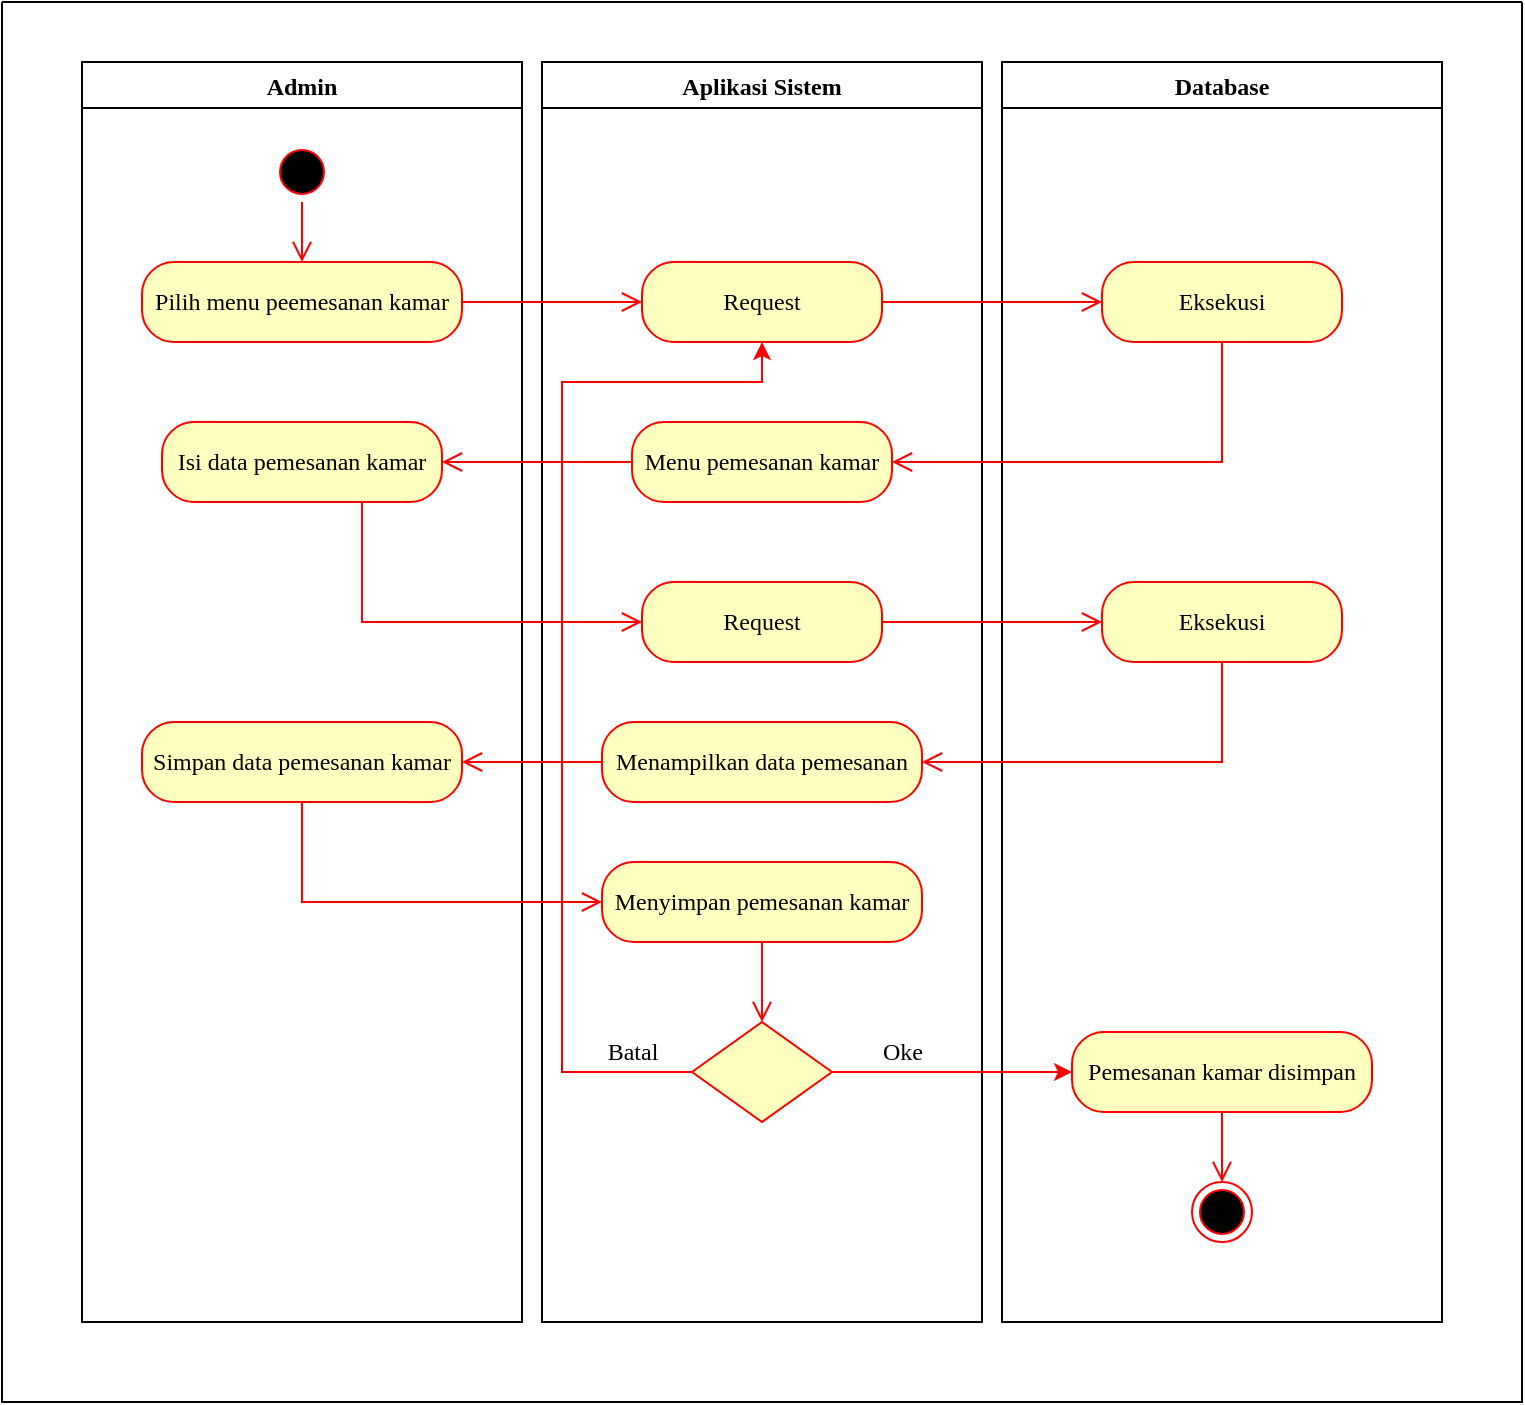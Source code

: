 <mxfile version="21.5.0" type="device">
  <diagram name="Page-1" id="3faimR2YRpeYK3S1GJ6f">
    <mxGraphModel dx="1257" dy="610" grid="1" gridSize="10" guides="1" tooltips="1" connect="1" arrows="1" fold="1" page="1" pageScale="1" pageWidth="850" pageHeight="1100" math="0" shadow="0">
      <root>
        <mxCell id="0" />
        <mxCell id="1" parent="0" />
        <mxCell id="G-l7ATk8P0mUL0zN3ICd-1" value="" style="swimlane;startSize=0;" vertex="1" parent="1">
          <mxGeometry x="40" y="100" width="760" height="700" as="geometry" />
        </mxCell>
        <mxCell id="G-l7ATk8P0mUL0zN3ICd-35" value="Admin" style="swimlane;fontFamily=Times New Roman;" vertex="1" parent="G-l7ATk8P0mUL0zN3ICd-1">
          <mxGeometry x="40" y="30" width="220" height="630" as="geometry" />
        </mxCell>
        <mxCell id="G-l7ATk8P0mUL0zN3ICd-36" value="" style="ellipse;html=1;shape=startState;fillColor=#000000;strokeColor=#ff0000;fontFamily=Times New Roman;" vertex="1" parent="G-l7ATk8P0mUL0zN3ICd-35">
          <mxGeometry x="95" y="40" width="30" height="30" as="geometry" />
        </mxCell>
        <mxCell id="G-l7ATk8P0mUL0zN3ICd-37" value="" style="edgeStyle=orthogonalEdgeStyle;html=1;verticalAlign=bottom;endArrow=open;endSize=8;strokeColor=#ff0000;rounded=0;entryX=0.5;entryY=0;entryDx=0;entryDy=0;fontFamily=Times New Roman;" edge="1" parent="G-l7ATk8P0mUL0zN3ICd-35" source="G-l7ATk8P0mUL0zN3ICd-36" target="G-l7ATk8P0mUL0zN3ICd-38">
          <mxGeometry relative="1" as="geometry">
            <mxPoint x="110" y="130" as="targetPoint" />
          </mxGeometry>
        </mxCell>
        <mxCell id="G-l7ATk8P0mUL0zN3ICd-38" value="Pilih menu peemesanan kamar" style="rounded=1;whiteSpace=wrap;html=1;arcSize=40;fontColor=#000000;fillColor=#ffffc0;strokeColor=#ff0000;fontFamily=Times New Roman;" vertex="1" parent="G-l7ATk8P0mUL0zN3ICd-35">
          <mxGeometry x="30" y="100" width="160" height="40" as="geometry" />
        </mxCell>
        <mxCell id="G-l7ATk8P0mUL0zN3ICd-39" value="Isi data pemesanan kamar" style="rounded=1;whiteSpace=wrap;html=1;arcSize=40;fontColor=#000000;fillColor=#ffffc0;strokeColor=#ff0000;fontFamily=Times New Roman;" vertex="1" parent="G-l7ATk8P0mUL0zN3ICd-35">
          <mxGeometry x="40" y="180" width="140" height="40" as="geometry" />
        </mxCell>
        <mxCell id="G-l7ATk8P0mUL0zN3ICd-40" value="Simpan data pemesanan kamar" style="rounded=1;whiteSpace=wrap;html=1;arcSize=40;fontColor=#000000;fillColor=#ffffc0;strokeColor=#ff0000;fontFamily=Times New Roman;" vertex="1" parent="G-l7ATk8P0mUL0zN3ICd-35">
          <mxGeometry x="30" y="330" width="160" height="40" as="geometry" />
        </mxCell>
        <mxCell id="G-l7ATk8P0mUL0zN3ICd-41" value="Aplikasi Sistem" style="swimlane;fontFamily=Times New Roman;" vertex="1" parent="G-l7ATk8P0mUL0zN3ICd-1">
          <mxGeometry x="270" y="30" width="220" height="630" as="geometry" />
        </mxCell>
        <mxCell id="G-l7ATk8P0mUL0zN3ICd-42" value="Request" style="rounded=1;whiteSpace=wrap;html=1;arcSize=40;fontColor=#000000;fillColor=#ffffc0;strokeColor=#ff0000;fontFamily=Times New Roman;" vertex="1" parent="G-l7ATk8P0mUL0zN3ICd-41">
          <mxGeometry x="50" y="100" width="120" height="40" as="geometry" />
        </mxCell>
        <mxCell id="G-l7ATk8P0mUL0zN3ICd-43" value="Menu pemesanan kamar" style="rounded=1;whiteSpace=wrap;html=1;arcSize=40;fontColor=#000000;fillColor=#ffffc0;strokeColor=#ff0000;fontFamily=Times New Roman;" vertex="1" parent="G-l7ATk8P0mUL0zN3ICd-41">
          <mxGeometry x="45" y="180" width="130" height="40" as="geometry" />
        </mxCell>
        <mxCell id="G-l7ATk8P0mUL0zN3ICd-44" value="Request" style="rounded=1;whiteSpace=wrap;html=1;arcSize=40;fontColor=#000000;fillColor=#ffffc0;strokeColor=#ff0000;fontFamily=Times New Roman;" vertex="1" parent="G-l7ATk8P0mUL0zN3ICd-41">
          <mxGeometry x="50" y="260" width="120" height="40" as="geometry" />
        </mxCell>
        <mxCell id="G-l7ATk8P0mUL0zN3ICd-45" value="Menampilkan data pemesanan" style="rounded=1;whiteSpace=wrap;html=1;arcSize=40;fontColor=#000000;fillColor=#ffffc0;strokeColor=#ff0000;fontFamily=Times New Roman;" vertex="1" parent="G-l7ATk8P0mUL0zN3ICd-41">
          <mxGeometry x="30" y="330" width="160" height="40" as="geometry" />
        </mxCell>
        <mxCell id="G-l7ATk8P0mUL0zN3ICd-46" value="Menyimpan pemesanan kamar" style="rounded=1;whiteSpace=wrap;html=1;arcSize=40;fontColor=#000000;fillColor=#ffffc0;strokeColor=#ff0000;fontFamily=Times New Roman;" vertex="1" parent="G-l7ATk8P0mUL0zN3ICd-41">
          <mxGeometry x="30" y="400" width="160" height="40" as="geometry" />
        </mxCell>
        <mxCell id="G-l7ATk8P0mUL0zN3ICd-47" value="" style="strokeWidth=1;html=1;shape=mxgraph.flowchart.decision;whiteSpace=wrap;fillColor=#ffffc0;strokeColor=#ff0000;fontFamily=Times New Roman;" vertex="1" parent="G-l7ATk8P0mUL0zN3ICd-41">
          <mxGeometry x="75" y="480" width="70" height="50" as="geometry" />
        </mxCell>
        <mxCell id="G-l7ATk8P0mUL0zN3ICd-48" style="edgeStyle=orthogonalEdgeStyle;rounded=0;orthogonalLoop=1;jettySize=auto;html=1;entryX=0.5;entryY=1;entryDx=0;entryDy=0;strokeColor=#ff0000;exitX=0;exitY=0.5;exitDx=0;exitDy=0;exitPerimeter=0;fontFamily=Times New Roman;" edge="1" parent="G-l7ATk8P0mUL0zN3ICd-41" source="G-l7ATk8P0mUL0zN3ICd-47" target="G-l7ATk8P0mUL0zN3ICd-42">
          <mxGeometry relative="1" as="geometry">
            <mxPoint x="20" y="330" as="targetPoint" />
            <mxPoint x="60" y="500" as="sourcePoint" />
            <Array as="points">
              <mxPoint x="10" y="505" />
              <mxPoint x="10" y="160" />
              <mxPoint x="110" y="160" />
            </Array>
          </mxGeometry>
        </mxCell>
        <mxCell id="G-l7ATk8P0mUL0zN3ICd-49" value="Batal" style="text;html=1;align=center;verticalAlign=middle;resizable=0;points=[];autosize=1;strokeColor=none;fillColor=none;fontFamily=Times New Roman;" vertex="1" parent="G-l7ATk8P0mUL0zN3ICd-41">
          <mxGeometry x="20" y="480" width="50" height="30" as="geometry" />
        </mxCell>
        <mxCell id="G-l7ATk8P0mUL0zN3ICd-50" value="Oke" style="text;html=1;align=center;verticalAlign=middle;resizable=0;points=[];autosize=1;strokeColor=none;fillColor=none;fontFamily=Times New Roman;" vertex="1" parent="G-l7ATk8P0mUL0zN3ICd-41">
          <mxGeometry x="160" y="480" width="40" height="30" as="geometry" />
        </mxCell>
        <mxCell id="G-l7ATk8P0mUL0zN3ICd-51" value="" style="edgeStyle=orthogonalEdgeStyle;html=1;verticalAlign=bottom;endArrow=open;endSize=8;strokeColor=#ff0000;rounded=0;fontFamily=Times New Roman;entryX=0.5;entryY=0;entryDx=0;entryDy=0;entryPerimeter=0;" edge="1" parent="G-l7ATk8P0mUL0zN3ICd-41" source="G-l7ATk8P0mUL0zN3ICd-46" target="G-l7ATk8P0mUL0zN3ICd-47">
          <mxGeometry relative="1" as="geometry">
            <mxPoint x="130" y="480" as="targetPoint" />
          </mxGeometry>
        </mxCell>
        <mxCell id="G-l7ATk8P0mUL0zN3ICd-52" value="Database" style="swimlane;fontFamily=Times New Roman;" vertex="1" parent="G-l7ATk8P0mUL0zN3ICd-1">
          <mxGeometry x="500" y="30" width="220" height="630" as="geometry" />
        </mxCell>
        <mxCell id="G-l7ATk8P0mUL0zN3ICd-53" value="Eksekusi" style="rounded=1;whiteSpace=wrap;html=1;arcSize=40;fontColor=#000000;fillColor=#ffffc0;strokeColor=#ff0000;fontFamily=Times New Roman;" vertex="1" parent="G-l7ATk8P0mUL0zN3ICd-52">
          <mxGeometry x="50" y="100" width="120" height="40" as="geometry" />
        </mxCell>
        <mxCell id="G-l7ATk8P0mUL0zN3ICd-54" value="Eksekusi" style="rounded=1;whiteSpace=wrap;html=1;arcSize=40;fontColor=#000000;fillColor=#ffffc0;strokeColor=#ff0000;fontFamily=Times New Roman;" vertex="1" parent="G-l7ATk8P0mUL0zN3ICd-52">
          <mxGeometry x="50" y="260" width="120" height="40" as="geometry" />
        </mxCell>
        <mxCell id="G-l7ATk8P0mUL0zN3ICd-55" value="Pemesanan kamar disimpan" style="rounded=1;whiteSpace=wrap;html=1;arcSize=40;fontColor=#000000;fillColor=#ffffc0;strokeColor=#ff0000;fontFamily=Times New Roman;" vertex="1" parent="G-l7ATk8P0mUL0zN3ICd-52">
          <mxGeometry x="35" y="485" width="150" height="40" as="geometry" />
        </mxCell>
        <mxCell id="G-l7ATk8P0mUL0zN3ICd-56" value="" style="edgeStyle=orthogonalEdgeStyle;html=1;verticalAlign=bottom;endArrow=open;endSize=8;strokeColor=#ff0000;rounded=0;exitX=1;exitY=0.5;exitDx=0;exitDy=0;entryX=0;entryY=0.5;entryDx=0;entryDy=0;fontFamily=Times New Roman;" edge="1" parent="G-l7ATk8P0mUL0zN3ICd-1" source="G-l7ATk8P0mUL0zN3ICd-38" target="G-l7ATk8P0mUL0zN3ICd-42">
          <mxGeometry relative="1" as="geometry">
            <mxPoint x="180" y="230" as="targetPoint" />
          </mxGeometry>
        </mxCell>
        <mxCell id="G-l7ATk8P0mUL0zN3ICd-57" value="" style="edgeStyle=orthogonalEdgeStyle;html=1;verticalAlign=bottom;endArrow=open;endSize=8;strokeColor=#ff0000;rounded=0;exitX=1;exitY=0.5;exitDx=0;exitDy=0;entryX=0;entryY=0.5;entryDx=0;entryDy=0;fontFamily=Times New Roman;" edge="1" parent="G-l7ATk8P0mUL0zN3ICd-1" source="G-l7ATk8P0mUL0zN3ICd-42" target="G-l7ATk8P0mUL0zN3ICd-53">
          <mxGeometry relative="1" as="geometry">
            <mxPoint x="390" y="230" as="targetPoint" />
          </mxGeometry>
        </mxCell>
        <mxCell id="G-l7ATk8P0mUL0zN3ICd-58" value="" style="edgeStyle=orthogonalEdgeStyle;html=1;verticalAlign=bottom;endArrow=open;endSize=8;strokeColor=#ff0000;rounded=0;entryX=1;entryY=0.5;entryDx=0;entryDy=0;exitX=0.5;exitY=1;exitDx=0;exitDy=0;fontFamily=Times New Roman;" edge="1" parent="G-l7ATk8P0mUL0zN3ICd-1" source="G-l7ATk8P0mUL0zN3ICd-53" target="G-l7ATk8P0mUL0zN3ICd-43">
          <mxGeometry relative="1" as="geometry">
            <mxPoint x="600" y="230" as="targetPoint" />
          </mxGeometry>
        </mxCell>
        <mxCell id="G-l7ATk8P0mUL0zN3ICd-59" value="" style="edgeStyle=orthogonalEdgeStyle;html=1;verticalAlign=bottom;endArrow=open;endSize=8;strokeColor=#ff0000;rounded=0;exitX=0;exitY=0.5;exitDx=0;exitDy=0;entryX=1;entryY=0.5;entryDx=0;entryDy=0;fontFamily=Times New Roman;" edge="1" parent="G-l7ATk8P0mUL0zN3ICd-1" source="G-l7ATk8P0mUL0zN3ICd-43" target="G-l7ATk8P0mUL0zN3ICd-39">
          <mxGeometry relative="1" as="geometry">
            <mxPoint x="390" y="330" as="targetPoint" />
          </mxGeometry>
        </mxCell>
        <mxCell id="G-l7ATk8P0mUL0zN3ICd-60" value="" style="edgeStyle=orthogonalEdgeStyle;html=1;verticalAlign=bottom;endArrow=open;endSize=8;strokeColor=#ff0000;rounded=0;exitX=0.5;exitY=1;exitDx=0;exitDy=0;entryX=0;entryY=0.5;entryDx=0;entryDy=0;fontFamily=Times New Roman;" edge="1" parent="G-l7ATk8P0mUL0zN3ICd-1" source="G-l7ATk8P0mUL0zN3ICd-39" target="G-l7ATk8P0mUL0zN3ICd-44">
          <mxGeometry relative="1" as="geometry">
            <mxPoint x="240" y="380" as="targetPoint" />
            <mxPoint x="240" y="300" as="sourcePoint" />
            <Array as="points">
              <mxPoint x="180" y="310" />
            </Array>
          </mxGeometry>
        </mxCell>
        <mxCell id="G-l7ATk8P0mUL0zN3ICd-61" value="" style="edgeStyle=orthogonalEdgeStyle;html=1;verticalAlign=bottom;endArrow=open;endSize=8;strokeColor=#ff0000;rounded=0;exitX=1;exitY=0.5;exitDx=0;exitDy=0;entryX=0;entryY=0.5;entryDx=0;entryDy=0;fontFamily=Times New Roman;" edge="1" parent="G-l7ATk8P0mUL0zN3ICd-1" source="G-l7ATk8P0mUL0zN3ICd-44" target="G-l7ATk8P0mUL0zN3ICd-54">
          <mxGeometry relative="1" as="geometry">
            <mxPoint x="390" y="430" as="targetPoint" />
          </mxGeometry>
        </mxCell>
        <mxCell id="G-l7ATk8P0mUL0zN3ICd-62" value="" style="edgeStyle=orthogonalEdgeStyle;html=1;verticalAlign=bottom;endArrow=open;endSize=8;strokeColor=#ff0000;rounded=0;entryX=1;entryY=0.5;entryDx=0;entryDy=0;exitX=0.5;exitY=1;exitDx=0;exitDy=0;fontFamily=Times New Roman;" edge="1" parent="G-l7ATk8P0mUL0zN3ICd-1" source="G-l7ATk8P0mUL0zN3ICd-54" target="G-l7ATk8P0mUL0zN3ICd-45">
          <mxGeometry relative="1" as="geometry">
            <mxPoint x="600" y="380" as="targetPoint" />
          </mxGeometry>
        </mxCell>
        <mxCell id="G-l7ATk8P0mUL0zN3ICd-63" value="" style="edgeStyle=orthogonalEdgeStyle;html=1;verticalAlign=bottom;endArrow=open;endSize=8;strokeColor=#ff0000;rounded=0;exitX=0;exitY=0.5;exitDx=0;exitDy=0;entryX=1;entryY=0.5;entryDx=0;entryDy=0;fontFamily=Times New Roman;" edge="1" parent="G-l7ATk8P0mUL0zN3ICd-1" source="G-l7ATk8P0mUL0zN3ICd-45" target="G-l7ATk8P0mUL0zN3ICd-40">
          <mxGeometry relative="1" as="geometry">
            <mxPoint x="390" y="460" as="targetPoint" />
          </mxGeometry>
        </mxCell>
        <mxCell id="G-l7ATk8P0mUL0zN3ICd-64" value="" style="edgeStyle=orthogonalEdgeStyle;html=1;verticalAlign=bottom;endArrow=open;endSize=8;strokeColor=#ff0000;rounded=0;entryX=0;entryY=0.5;entryDx=0;entryDy=0;exitX=0.5;exitY=1;exitDx=0;exitDy=0;fontFamily=Times New Roman;" edge="1" parent="G-l7ATk8P0mUL0zN3ICd-1" source="G-l7ATk8P0mUL0zN3ICd-40" target="G-l7ATk8P0mUL0zN3ICd-46">
          <mxGeometry relative="1" as="geometry">
            <mxPoint x="180" y="510" as="targetPoint" />
          </mxGeometry>
        </mxCell>
        <mxCell id="G-l7ATk8P0mUL0zN3ICd-65" style="edgeStyle=orthogonalEdgeStyle;rounded=0;orthogonalLoop=1;jettySize=auto;html=1;exitX=1;exitY=0.5;exitDx=0;exitDy=0;strokeColor=#ff0000;exitPerimeter=0;fontFamily=Times New Roman;" edge="1" parent="G-l7ATk8P0mUL0zN3ICd-1" source="G-l7ATk8P0mUL0zN3ICd-47" target="G-l7ATk8P0mUL0zN3ICd-55">
          <mxGeometry relative="1" as="geometry">
            <mxPoint x="440" y="530" as="sourcePoint" />
          </mxGeometry>
        </mxCell>
        <mxCell id="G-l7ATk8P0mUL0zN3ICd-66" value="" style="edgeStyle=orthogonalEdgeStyle;html=1;verticalAlign=bottom;endArrow=open;endSize=8;strokeColor=#ff0000;rounded=0;fontFamily=Times New Roman;" edge="1" parent="G-l7ATk8P0mUL0zN3ICd-1" source="G-l7ATk8P0mUL0zN3ICd-55">
          <mxGeometry relative="1" as="geometry">
            <mxPoint x="610" y="590" as="targetPoint" />
          </mxGeometry>
        </mxCell>
        <mxCell id="G-l7ATk8P0mUL0zN3ICd-67" value="" style="ellipse;html=1;shape=endState;fillColor=#000000;strokeColor=#ff0000;fontFamily=Times New Roman;" vertex="1" parent="G-l7ATk8P0mUL0zN3ICd-1">
          <mxGeometry x="595" y="590" width="30" height="30" as="geometry" />
        </mxCell>
      </root>
    </mxGraphModel>
  </diagram>
</mxfile>
